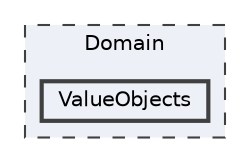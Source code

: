 digraph "Domain/ValueObjects"
{
 // LATEX_PDF_SIZE
  bgcolor="transparent";
  edge [fontname=Helvetica,fontsize=10,labelfontname=Helvetica,labelfontsize=10];
  node [fontname=Helvetica,fontsize=10,shape=box,height=0.2,width=0.4];
  compound=true
  subgraph clusterdir_8c888e3f1190d8e08b273c29d1443e32 {
    graph [ bgcolor="#edf0f7", pencolor="grey25", label="Domain", fontname=Helvetica,fontsize=10 style="filled,dashed", URL="dir_8c888e3f1190d8e08b273c29d1443e32.html",tooltip=""]
  dir_42b3084e5efb2145e06273ba8d4563bc [label="ValueObjects", fillcolor="#edf0f7", color="grey25", style="filled,bold", URL="dir_42b3084e5efb2145e06273ba8d4563bc.html",tooltip=""];
  }
}
